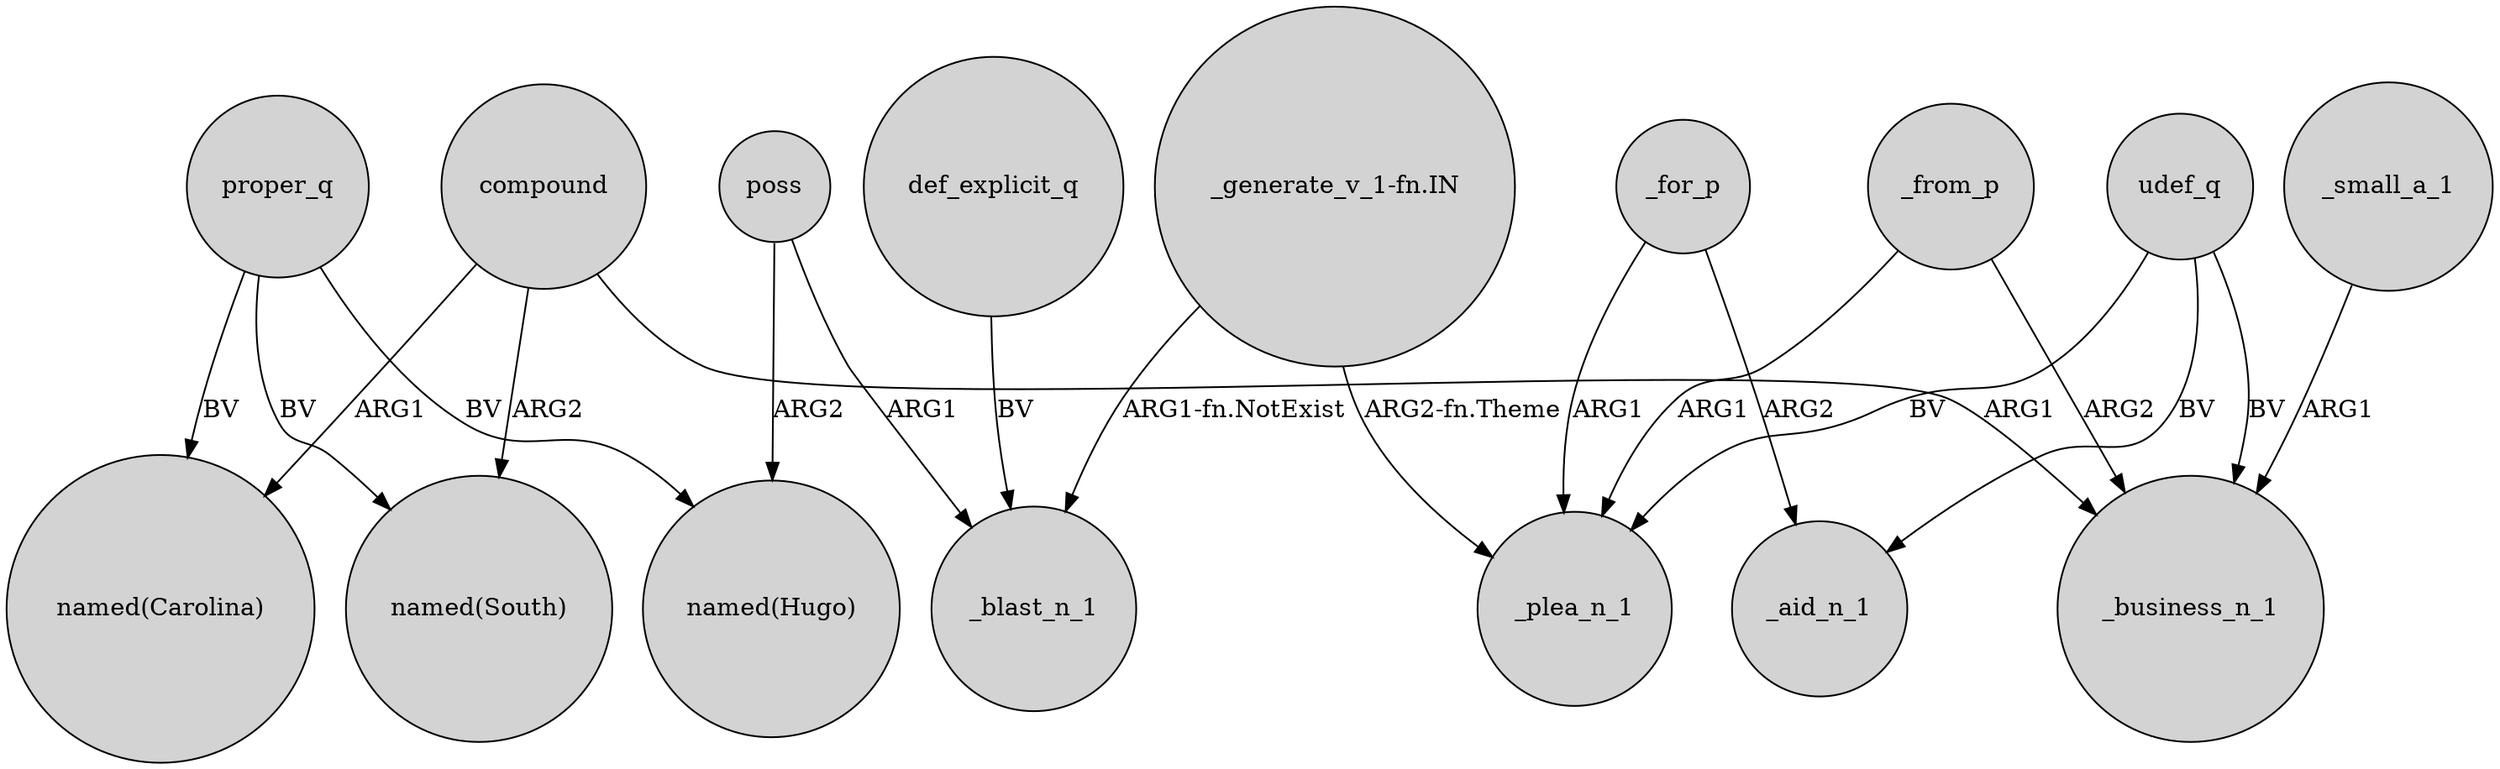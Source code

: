 digraph {
	node [shape=circle style=filled]
	compound -> "named(South)" [label=ARG2]
	"_generate_v_1-fn.IN" -> _blast_n_1 [label="ARG1-fn.NotExist"]
	_for_p -> _aid_n_1 [label=ARG2]
	udef_q -> _plea_n_1 [label=BV]
	poss -> "named(Hugo)" [label=ARG2]
	poss -> _blast_n_1 [label=ARG1]
	compound -> _business_n_1 [label=ARG1]
	def_explicit_q -> _blast_n_1 [label=BV]
	_small_a_1 -> _business_n_1 [label=ARG1]
	compound -> "named(Carolina)" [label=ARG1]
	"_generate_v_1-fn.IN" -> _plea_n_1 [label="ARG2-fn.Theme"]
	_from_p -> _plea_n_1 [label=ARG1]
	_from_p -> _business_n_1 [label=ARG2]
	proper_q -> "named(Hugo)" [label=BV]
	_for_p -> _plea_n_1 [label=ARG1]
	udef_q -> _aid_n_1 [label=BV]
	udef_q -> _business_n_1 [label=BV]
	proper_q -> "named(Carolina)" [label=BV]
	proper_q -> "named(South)" [label=BV]
}
